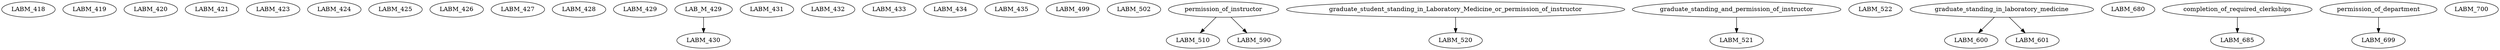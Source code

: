 digraph G {
    LABM_418;
    LABM_419;
    LABM_420;
    LABM_421;
    LABM_423;
    LABM_424;
    LABM_425;
    LABM_426;
    LABM_427;
    LABM_428;
    LABM_429;
    edge [color=black];
    LAB_M_429 -> LABM_430;
    LABM_431;
    LABM_432;
    LABM_433;
    LABM_434;
    LABM_435;
    LABM_499;
    LABM_502;
    edge [color=black];
    permission_of_instructor -> LABM_510;
    edge [color=black];
    graduate_student_standing_in_Laboratory_Medicine_or_permission_of_instructor -> LABM_520;
    edge [color=black];
    graduate_standing_and_permission_of_instructor -> LABM_521;
    LABM_522;
    edge [color=black];
    permission_of_instructor -> LABM_590;
    edge [color=black];
    graduate_standing_in_laboratory_medicine -> LABM_600;
    edge [color=black];
    graduate_standing_in_laboratory_medicine -> LABM_601;
    LABM_680;
    edge [color=black];
    completion_of_required_clerkships -> LABM_685;
    edge [color=black];
    permission_of_department -> LABM_699;
    LABM_700;
}
